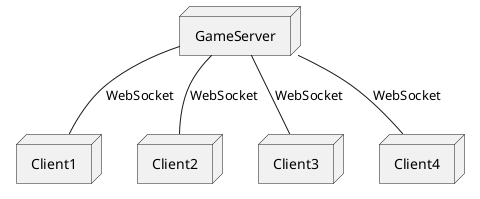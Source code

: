 @startuml
node GameServer
node Client1
node Client2
node Client3
node Client4

GameServer -- Client1 : WebSocket
GameServer -- Client2 : WebSocket
GameServer -- Client3 : WebSocket
GameServer -- Client4 : WebSocket

@enduml
